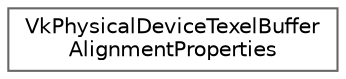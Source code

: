 digraph "类继承关系图"
{
 // LATEX_PDF_SIZE
  bgcolor="transparent";
  edge [fontname=Helvetica,fontsize=10,labelfontname=Helvetica,labelfontsize=10];
  node [fontname=Helvetica,fontsize=10,shape=box,height=0.2,width=0.4];
  rankdir="LR";
  Node0 [id="Node000000",label="VkPhysicalDeviceTexelBuffer\lAlignmentProperties",height=0.2,width=0.4,color="grey40", fillcolor="white", style="filled",URL="$struct_vk_physical_device_texel_buffer_alignment_properties.html",tooltip=" "];
}
